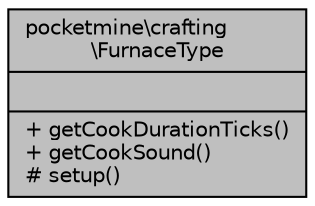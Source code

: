 digraph "pocketmine\crafting\FurnaceType"
{
 // INTERACTIVE_SVG=YES
 // LATEX_PDF_SIZE
  edge [fontname="Helvetica",fontsize="10",labelfontname="Helvetica",labelfontsize="10"];
  node [fontname="Helvetica",fontsize="10",shape=record];
  Node1 [label="{pocketmine\\crafting\l\\FurnaceType\n||+ getCookDurationTicks()\l+ getCookSound()\l# setup()\l}",height=0.2,width=0.4,color="black", fillcolor="grey75", style="filled", fontcolor="black",tooltip=" "];
}
